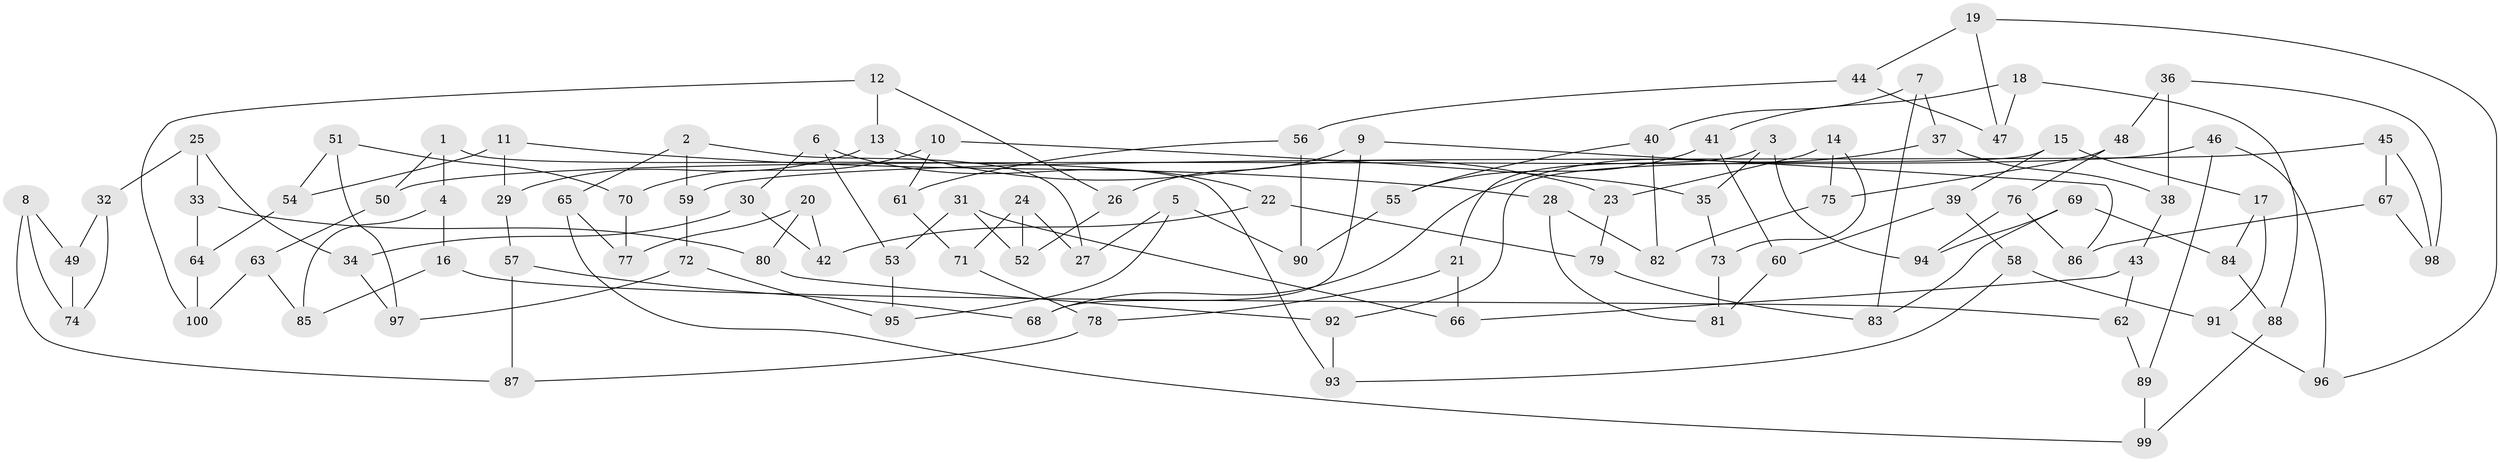// Generated by graph-tools (version 1.1) at 2025/39/02/21/25 10:39:00]
// undirected, 100 vertices, 150 edges
graph export_dot {
graph [start="1"]
  node [color=gray90,style=filled];
  1;
  2;
  3;
  4;
  5;
  6;
  7;
  8;
  9;
  10;
  11;
  12;
  13;
  14;
  15;
  16;
  17;
  18;
  19;
  20;
  21;
  22;
  23;
  24;
  25;
  26;
  27;
  28;
  29;
  30;
  31;
  32;
  33;
  34;
  35;
  36;
  37;
  38;
  39;
  40;
  41;
  42;
  43;
  44;
  45;
  46;
  47;
  48;
  49;
  50;
  51;
  52;
  53;
  54;
  55;
  56;
  57;
  58;
  59;
  60;
  61;
  62;
  63;
  64;
  65;
  66;
  67;
  68;
  69;
  70;
  71;
  72;
  73;
  74;
  75;
  76;
  77;
  78;
  79;
  80;
  81;
  82;
  83;
  84;
  85;
  86;
  87;
  88;
  89;
  90;
  91;
  92;
  93;
  94;
  95;
  96;
  97;
  98;
  99;
  100;
  1 -- 93;
  1 -- 4;
  1 -- 50;
  2 -- 59;
  2 -- 27;
  2 -- 65;
  3 -- 35;
  3 -- 94;
  3 -- 21;
  4 -- 16;
  4 -- 85;
  5 -- 27;
  5 -- 90;
  5 -- 95;
  6 -- 53;
  6 -- 30;
  6 -- 22;
  7 -- 40;
  7 -- 83;
  7 -- 37;
  8 -- 74;
  8 -- 87;
  8 -- 49;
  9 -- 86;
  9 -- 26;
  9 -- 68;
  10 -- 70;
  10 -- 61;
  10 -- 35;
  11 -- 28;
  11 -- 54;
  11 -- 29;
  12 -- 100;
  12 -- 26;
  12 -- 13;
  13 -- 29;
  13 -- 23;
  14 -- 73;
  14 -- 23;
  14 -- 75;
  15 -- 39;
  15 -- 17;
  15 -- 92;
  16 -- 62;
  16 -- 85;
  17 -- 84;
  17 -- 91;
  18 -- 47;
  18 -- 88;
  18 -- 41;
  19 -- 44;
  19 -- 47;
  19 -- 96;
  20 -- 80;
  20 -- 77;
  20 -- 42;
  21 -- 78;
  21 -- 66;
  22 -- 42;
  22 -- 79;
  23 -- 79;
  24 -- 27;
  24 -- 71;
  24 -- 52;
  25 -- 33;
  25 -- 34;
  25 -- 32;
  26 -- 52;
  28 -- 81;
  28 -- 82;
  29 -- 57;
  30 -- 34;
  30 -- 42;
  31 -- 53;
  31 -- 66;
  31 -- 52;
  32 -- 49;
  32 -- 74;
  33 -- 80;
  33 -- 64;
  34 -- 97;
  35 -- 73;
  36 -- 38;
  36 -- 98;
  36 -- 48;
  37 -- 38;
  37 -- 68;
  38 -- 43;
  39 -- 58;
  39 -- 60;
  40 -- 82;
  40 -- 55;
  41 -- 60;
  41 -- 55;
  43 -- 62;
  43 -- 66;
  44 -- 56;
  44 -- 47;
  45 -- 98;
  45 -- 59;
  45 -- 67;
  46 -- 89;
  46 -- 50;
  46 -- 96;
  48 -- 75;
  48 -- 76;
  49 -- 74;
  50 -- 63;
  51 -- 97;
  51 -- 70;
  51 -- 54;
  53 -- 95;
  54 -- 64;
  55 -- 90;
  56 -- 61;
  56 -- 90;
  57 -- 68;
  57 -- 87;
  58 -- 93;
  58 -- 91;
  59 -- 72;
  60 -- 81;
  61 -- 71;
  62 -- 89;
  63 -- 100;
  63 -- 85;
  64 -- 100;
  65 -- 77;
  65 -- 99;
  67 -- 86;
  67 -- 98;
  69 -- 84;
  69 -- 94;
  69 -- 83;
  70 -- 77;
  71 -- 78;
  72 -- 97;
  72 -- 95;
  73 -- 81;
  75 -- 82;
  76 -- 94;
  76 -- 86;
  78 -- 87;
  79 -- 83;
  80 -- 92;
  84 -- 88;
  88 -- 99;
  89 -- 99;
  91 -- 96;
  92 -- 93;
}

